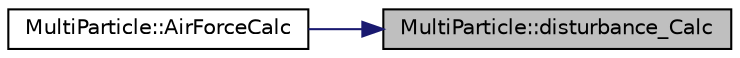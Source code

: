 digraph "MultiParticle::disturbance_Calc"
{
 // LATEX_PDF_SIZE
  edge [fontname="Helvetica",fontsize="10",labelfontname="Helvetica",labelfontsize="10"];
  node [fontname="Helvetica",fontsize="10",shape=record];
  rankdir="RL";
  Node1 [label="MultiParticle::disturbance_Calc",height=0.2,width=0.4,color="black", fillcolor="grey75", style="filled", fontcolor="black",tooltip="擾乱生成"];
  Node1 -> Node2 [dir="back",color="midnightblue",fontsize="10",style="solid"];
  Node2 [label="MultiParticle::AirForceCalc",height=0.2,width=0.4,color="black", fillcolor="white", style="filled",URL="$classMultiParticle.html#a6ed8cc492cc2ae93be31064c9a80b4e9",tooltip="Air Force and Disturbance calc"];
}
